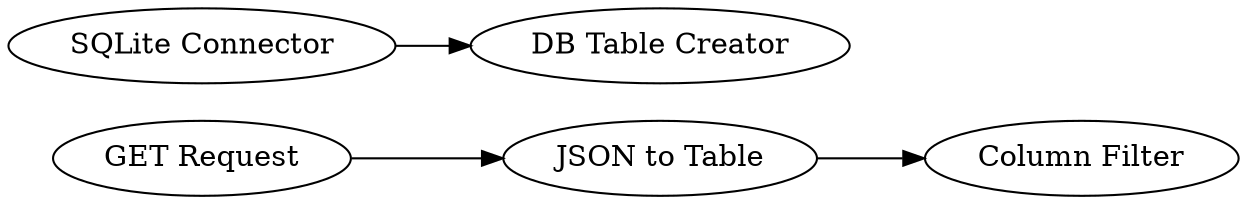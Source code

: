 digraph {
	6 -> 7
	5 -> 6
	2 -> 4
	5 [label="GET Request"]
	7 [label="Column Filter"]
	4 [label="DB Table Creator"]
	6 [label="JSON to Table"]
	2 [label="SQLite Connector"]
	rankdir=LR
}

